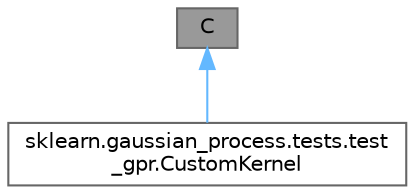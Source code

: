digraph "C"
{
 // LATEX_PDF_SIZE
  bgcolor="transparent";
  edge [fontname=Helvetica,fontsize=10,labelfontname=Helvetica,labelfontsize=10];
  node [fontname=Helvetica,fontsize=10,shape=box,height=0.2,width=0.4];
  Node1 [id="Node000001",label="C",height=0.2,width=0.4,color="gray40", fillcolor="grey60", style="filled", fontcolor="black",tooltip=" "];
  Node1 -> Node2 [id="edge1_Node000001_Node000002",dir="back",color="steelblue1",style="solid",tooltip=" "];
  Node2 [id="Node000002",label="sklearn.gaussian_process.tests.test\l_gpr.CustomKernel",height=0.2,width=0.4,color="gray40", fillcolor="white", style="filled",URL="$db/d9c/classsklearn_1_1gaussian__process_1_1tests_1_1test__gpr_1_1CustomKernel.html",tooltip=" "];
}
